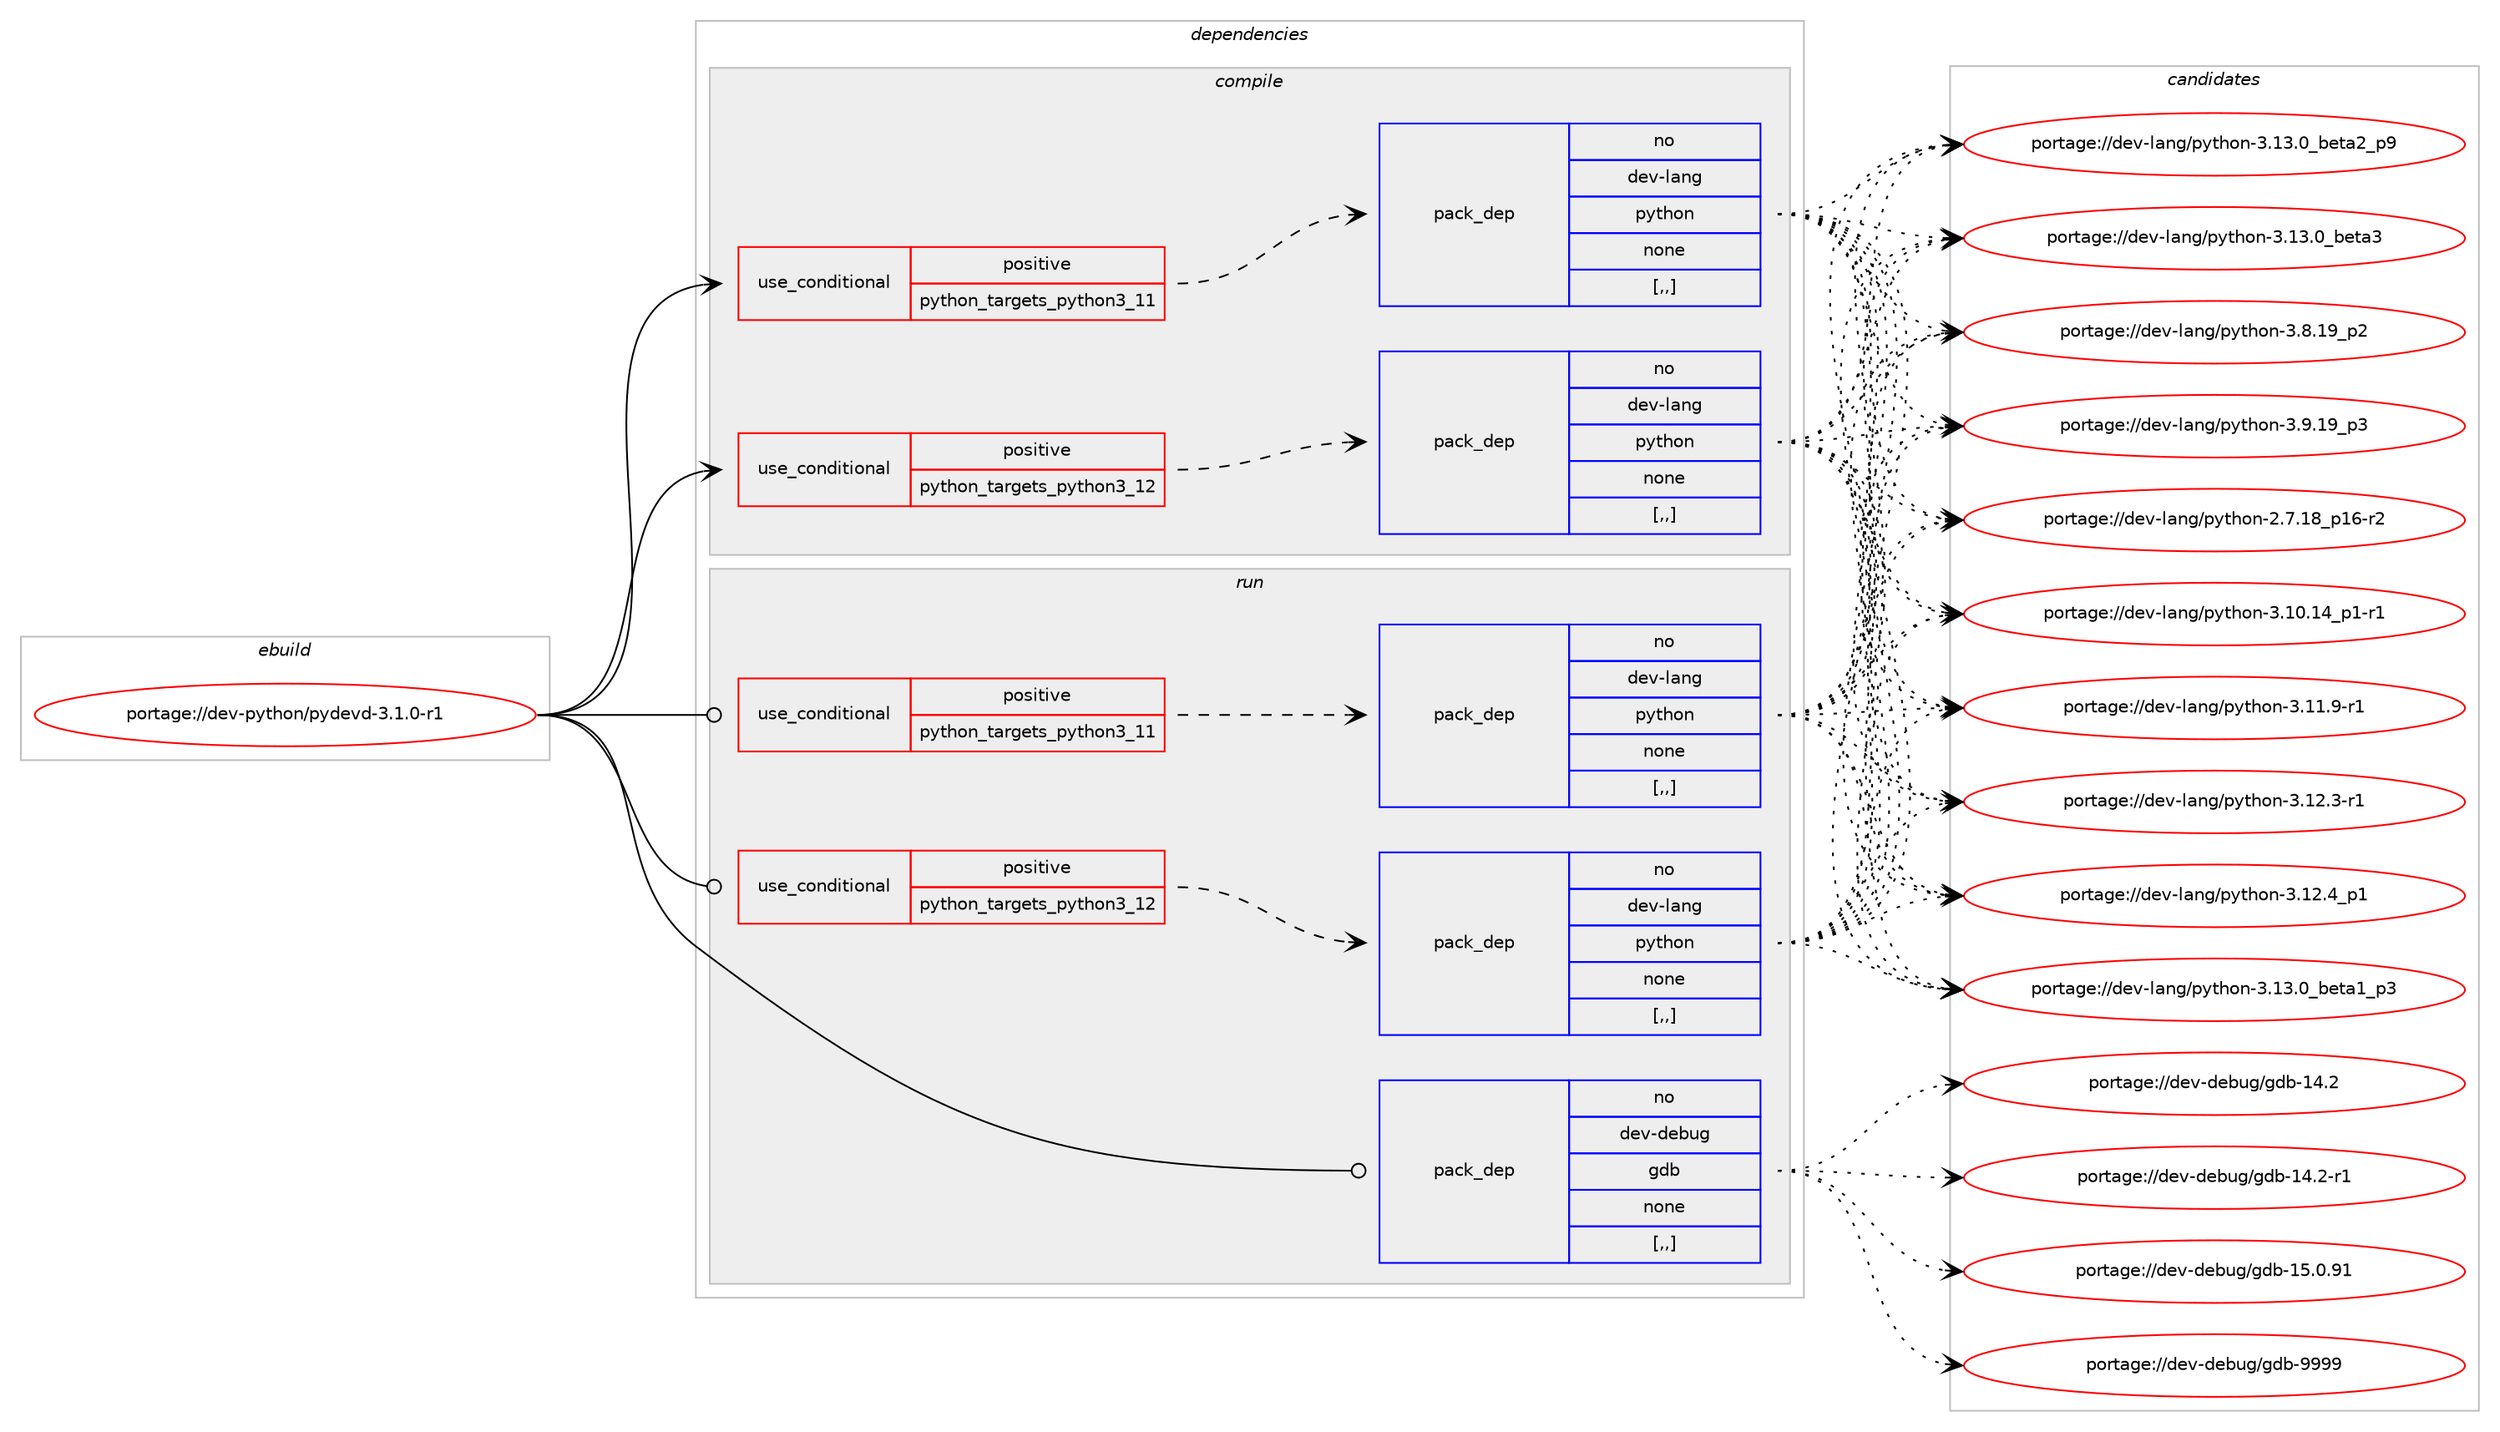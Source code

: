 digraph prolog {

# *************
# Graph options
# *************

newrank=true;
concentrate=true;
compound=true;
graph [rankdir=LR,fontname=Helvetica,fontsize=10,ranksep=1.5];#, ranksep=2.5, nodesep=0.2];
edge  [arrowhead=vee];
node  [fontname=Helvetica,fontsize=10];

# **********
# The ebuild
# **********

subgraph cluster_leftcol {
color=gray;
rank=same;
label=<<i>ebuild</i>>;
id [label="portage://dev-python/pydevd-3.1.0-r1", color=red, width=4, href="../dev-python/pydevd-3.1.0-r1.svg"];
}

# ****************
# The dependencies
# ****************

subgraph cluster_midcol {
color=gray;
label=<<i>dependencies</i>>;
subgraph cluster_compile {
fillcolor="#eeeeee";
style=filled;
label=<<i>compile</i>>;
subgraph cond35680 {
dependency152538 [label=<<TABLE BORDER="0" CELLBORDER="1" CELLSPACING="0" CELLPADDING="4"><TR><TD ROWSPAN="3" CELLPADDING="10">use_conditional</TD></TR><TR><TD>positive</TD></TR><TR><TD>python_targets_python3_11</TD></TR></TABLE>>, shape=none, color=red];
subgraph pack115641 {
dependency152539 [label=<<TABLE BORDER="0" CELLBORDER="1" CELLSPACING="0" CELLPADDING="4" WIDTH="220"><TR><TD ROWSPAN="6" CELLPADDING="30">pack_dep</TD></TR><TR><TD WIDTH="110">no</TD></TR><TR><TD>dev-lang</TD></TR><TR><TD>python</TD></TR><TR><TD>none</TD></TR><TR><TD>[,,]</TD></TR></TABLE>>, shape=none, color=blue];
}
dependency152538:e -> dependency152539:w [weight=20,style="dashed",arrowhead="vee"];
}
id:e -> dependency152538:w [weight=20,style="solid",arrowhead="vee"];
subgraph cond35681 {
dependency152540 [label=<<TABLE BORDER="0" CELLBORDER="1" CELLSPACING="0" CELLPADDING="4"><TR><TD ROWSPAN="3" CELLPADDING="10">use_conditional</TD></TR><TR><TD>positive</TD></TR><TR><TD>python_targets_python3_12</TD></TR></TABLE>>, shape=none, color=red];
subgraph pack115642 {
dependency152541 [label=<<TABLE BORDER="0" CELLBORDER="1" CELLSPACING="0" CELLPADDING="4" WIDTH="220"><TR><TD ROWSPAN="6" CELLPADDING="30">pack_dep</TD></TR><TR><TD WIDTH="110">no</TD></TR><TR><TD>dev-lang</TD></TR><TR><TD>python</TD></TR><TR><TD>none</TD></TR><TR><TD>[,,]</TD></TR></TABLE>>, shape=none, color=blue];
}
dependency152540:e -> dependency152541:w [weight=20,style="dashed",arrowhead="vee"];
}
id:e -> dependency152540:w [weight=20,style="solid",arrowhead="vee"];
}
subgraph cluster_compileandrun {
fillcolor="#eeeeee";
style=filled;
label=<<i>compile and run</i>>;
}
subgraph cluster_run {
fillcolor="#eeeeee";
style=filled;
label=<<i>run</i>>;
subgraph cond35682 {
dependency152542 [label=<<TABLE BORDER="0" CELLBORDER="1" CELLSPACING="0" CELLPADDING="4"><TR><TD ROWSPAN="3" CELLPADDING="10">use_conditional</TD></TR><TR><TD>positive</TD></TR><TR><TD>python_targets_python3_11</TD></TR></TABLE>>, shape=none, color=red];
subgraph pack115643 {
dependency152543 [label=<<TABLE BORDER="0" CELLBORDER="1" CELLSPACING="0" CELLPADDING="4" WIDTH="220"><TR><TD ROWSPAN="6" CELLPADDING="30">pack_dep</TD></TR><TR><TD WIDTH="110">no</TD></TR><TR><TD>dev-lang</TD></TR><TR><TD>python</TD></TR><TR><TD>none</TD></TR><TR><TD>[,,]</TD></TR></TABLE>>, shape=none, color=blue];
}
dependency152542:e -> dependency152543:w [weight=20,style="dashed",arrowhead="vee"];
}
id:e -> dependency152542:w [weight=20,style="solid",arrowhead="odot"];
subgraph cond35683 {
dependency152544 [label=<<TABLE BORDER="0" CELLBORDER="1" CELLSPACING="0" CELLPADDING="4"><TR><TD ROWSPAN="3" CELLPADDING="10">use_conditional</TD></TR><TR><TD>positive</TD></TR><TR><TD>python_targets_python3_12</TD></TR></TABLE>>, shape=none, color=red];
subgraph pack115644 {
dependency152545 [label=<<TABLE BORDER="0" CELLBORDER="1" CELLSPACING="0" CELLPADDING="4" WIDTH="220"><TR><TD ROWSPAN="6" CELLPADDING="30">pack_dep</TD></TR><TR><TD WIDTH="110">no</TD></TR><TR><TD>dev-lang</TD></TR><TR><TD>python</TD></TR><TR><TD>none</TD></TR><TR><TD>[,,]</TD></TR></TABLE>>, shape=none, color=blue];
}
dependency152544:e -> dependency152545:w [weight=20,style="dashed",arrowhead="vee"];
}
id:e -> dependency152544:w [weight=20,style="solid",arrowhead="odot"];
subgraph pack115645 {
dependency152546 [label=<<TABLE BORDER="0" CELLBORDER="1" CELLSPACING="0" CELLPADDING="4" WIDTH="220"><TR><TD ROWSPAN="6" CELLPADDING="30">pack_dep</TD></TR><TR><TD WIDTH="110">no</TD></TR><TR><TD>dev-debug</TD></TR><TR><TD>gdb</TD></TR><TR><TD>none</TD></TR><TR><TD>[,,]</TD></TR></TABLE>>, shape=none, color=blue];
}
id:e -> dependency152546:w [weight=20,style="solid",arrowhead="odot"];
}
}

# **************
# The candidates
# **************

subgraph cluster_choices {
rank=same;
color=gray;
label=<<i>candidates</i>>;

subgraph choice115641 {
color=black;
nodesep=1;
choice100101118451089711010347112121116104111110455046554649569511249544511450 [label="portage://dev-lang/python-2.7.18_p16-r2", color=red, width=4,href="../dev-lang/python-2.7.18_p16-r2.svg"];
choice100101118451089711010347112121116104111110455146494846495295112494511449 [label="portage://dev-lang/python-3.10.14_p1-r1", color=red, width=4,href="../dev-lang/python-3.10.14_p1-r1.svg"];
choice100101118451089711010347112121116104111110455146494946574511449 [label="portage://dev-lang/python-3.11.9-r1", color=red, width=4,href="../dev-lang/python-3.11.9-r1.svg"];
choice100101118451089711010347112121116104111110455146495046514511449 [label="portage://dev-lang/python-3.12.3-r1", color=red, width=4,href="../dev-lang/python-3.12.3-r1.svg"];
choice100101118451089711010347112121116104111110455146495046529511249 [label="portage://dev-lang/python-3.12.4_p1", color=red, width=4,href="../dev-lang/python-3.12.4_p1.svg"];
choice10010111845108971101034711212111610411111045514649514648959810111697499511251 [label="portage://dev-lang/python-3.13.0_beta1_p3", color=red, width=4,href="../dev-lang/python-3.13.0_beta1_p3.svg"];
choice10010111845108971101034711212111610411111045514649514648959810111697509511257 [label="portage://dev-lang/python-3.13.0_beta2_p9", color=red, width=4,href="../dev-lang/python-3.13.0_beta2_p9.svg"];
choice1001011184510897110103471121211161041111104551464951464895981011169751 [label="portage://dev-lang/python-3.13.0_beta3", color=red, width=4,href="../dev-lang/python-3.13.0_beta3.svg"];
choice100101118451089711010347112121116104111110455146564649579511250 [label="portage://dev-lang/python-3.8.19_p2", color=red, width=4,href="../dev-lang/python-3.8.19_p2.svg"];
choice100101118451089711010347112121116104111110455146574649579511251 [label="portage://dev-lang/python-3.9.19_p3", color=red, width=4,href="../dev-lang/python-3.9.19_p3.svg"];
dependency152539:e -> choice100101118451089711010347112121116104111110455046554649569511249544511450:w [style=dotted,weight="100"];
dependency152539:e -> choice100101118451089711010347112121116104111110455146494846495295112494511449:w [style=dotted,weight="100"];
dependency152539:e -> choice100101118451089711010347112121116104111110455146494946574511449:w [style=dotted,weight="100"];
dependency152539:e -> choice100101118451089711010347112121116104111110455146495046514511449:w [style=dotted,weight="100"];
dependency152539:e -> choice100101118451089711010347112121116104111110455146495046529511249:w [style=dotted,weight="100"];
dependency152539:e -> choice10010111845108971101034711212111610411111045514649514648959810111697499511251:w [style=dotted,weight="100"];
dependency152539:e -> choice10010111845108971101034711212111610411111045514649514648959810111697509511257:w [style=dotted,weight="100"];
dependency152539:e -> choice1001011184510897110103471121211161041111104551464951464895981011169751:w [style=dotted,weight="100"];
dependency152539:e -> choice100101118451089711010347112121116104111110455146564649579511250:w [style=dotted,weight="100"];
dependency152539:e -> choice100101118451089711010347112121116104111110455146574649579511251:w [style=dotted,weight="100"];
}
subgraph choice115642 {
color=black;
nodesep=1;
choice100101118451089711010347112121116104111110455046554649569511249544511450 [label="portage://dev-lang/python-2.7.18_p16-r2", color=red, width=4,href="../dev-lang/python-2.7.18_p16-r2.svg"];
choice100101118451089711010347112121116104111110455146494846495295112494511449 [label="portage://dev-lang/python-3.10.14_p1-r1", color=red, width=4,href="../dev-lang/python-3.10.14_p1-r1.svg"];
choice100101118451089711010347112121116104111110455146494946574511449 [label="portage://dev-lang/python-3.11.9-r1", color=red, width=4,href="../dev-lang/python-3.11.9-r1.svg"];
choice100101118451089711010347112121116104111110455146495046514511449 [label="portage://dev-lang/python-3.12.3-r1", color=red, width=4,href="../dev-lang/python-3.12.3-r1.svg"];
choice100101118451089711010347112121116104111110455146495046529511249 [label="portage://dev-lang/python-3.12.4_p1", color=red, width=4,href="../dev-lang/python-3.12.4_p1.svg"];
choice10010111845108971101034711212111610411111045514649514648959810111697499511251 [label="portage://dev-lang/python-3.13.0_beta1_p3", color=red, width=4,href="../dev-lang/python-3.13.0_beta1_p3.svg"];
choice10010111845108971101034711212111610411111045514649514648959810111697509511257 [label="portage://dev-lang/python-3.13.0_beta2_p9", color=red, width=4,href="../dev-lang/python-3.13.0_beta2_p9.svg"];
choice1001011184510897110103471121211161041111104551464951464895981011169751 [label="portage://dev-lang/python-3.13.0_beta3", color=red, width=4,href="../dev-lang/python-3.13.0_beta3.svg"];
choice100101118451089711010347112121116104111110455146564649579511250 [label="portage://dev-lang/python-3.8.19_p2", color=red, width=4,href="../dev-lang/python-3.8.19_p2.svg"];
choice100101118451089711010347112121116104111110455146574649579511251 [label="portage://dev-lang/python-3.9.19_p3", color=red, width=4,href="../dev-lang/python-3.9.19_p3.svg"];
dependency152541:e -> choice100101118451089711010347112121116104111110455046554649569511249544511450:w [style=dotted,weight="100"];
dependency152541:e -> choice100101118451089711010347112121116104111110455146494846495295112494511449:w [style=dotted,weight="100"];
dependency152541:e -> choice100101118451089711010347112121116104111110455146494946574511449:w [style=dotted,weight="100"];
dependency152541:e -> choice100101118451089711010347112121116104111110455146495046514511449:w [style=dotted,weight="100"];
dependency152541:e -> choice100101118451089711010347112121116104111110455146495046529511249:w [style=dotted,weight="100"];
dependency152541:e -> choice10010111845108971101034711212111610411111045514649514648959810111697499511251:w [style=dotted,weight="100"];
dependency152541:e -> choice10010111845108971101034711212111610411111045514649514648959810111697509511257:w [style=dotted,weight="100"];
dependency152541:e -> choice1001011184510897110103471121211161041111104551464951464895981011169751:w [style=dotted,weight="100"];
dependency152541:e -> choice100101118451089711010347112121116104111110455146564649579511250:w [style=dotted,weight="100"];
dependency152541:e -> choice100101118451089711010347112121116104111110455146574649579511251:w [style=dotted,weight="100"];
}
subgraph choice115643 {
color=black;
nodesep=1;
choice100101118451089711010347112121116104111110455046554649569511249544511450 [label="portage://dev-lang/python-2.7.18_p16-r2", color=red, width=4,href="../dev-lang/python-2.7.18_p16-r2.svg"];
choice100101118451089711010347112121116104111110455146494846495295112494511449 [label="portage://dev-lang/python-3.10.14_p1-r1", color=red, width=4,href="../dev-lang/python-3.10.14_p1-r1.svg"];
choice100101118451089711010347112121116104111110455146494946574511449 [label="portage://dev-lang/python-3.11.9-r1", color=red, width=4,href="../dev-lang/python-3.11.9-r1.svg"];
choice100101118451089711010347112121116104111110455146495046514511449 [label="portage://dev-lang/python-3.12.3-r1", color=red, width=4,href="../dev-lang/python-3.12.3-r1.svg"];
choice100101118451089711010347112121116104111110455146495046529511249 [label="portage://dev-lang/python-3.12.4_p1", color=red, width=4,href="../dev-lang/python-3.12.4_p1.svg"];
choice10010111845108971101034711212111610411111045514649514648959810111697499511251 [label="portage://dev-lang/python-3.13.0_beta1_p3", color=red, width=4,href="../dev-lang/python-3.13.0_beta1_p3.svg"];
choice10010111845108971101034711212111610411111045514649514648959810111697509511257 [label="portage://dev-lang/python-3.13.0_beta2_p9", color=red, width=4,href="../dev-lang/python-3.13.0_beta2_p9.svg"];
choice1001011184510897110103471121211161041111104551464951464895981011169751 [label="portage://dev-lang/python-3.13.0_beta3", color=red, width=4,href="../dev-lang/python-3.13.0_beta3.svg"];
choice100101118451089711010347112121116104111110455146564649579511250 [label="portage://dev-lang/python-3.8.19_p2", color=red, width=4,href="../dev-lang/python-3.8.19_p2.svg"];
choice100101118451089711010347112121116104111110455146574649579511251 [label="portage://dev-lang/python-3.9.19_p3", color=red, width=4,href="../dev-lang/python-3.9.19_p3.svg"];
dependency152543:e -> choice100101118451089711010347112121116104111110455046554649569511249544511450:w [style=dotted,weight="100"];
dependency152543:e -> choice100101118451089711010347112121116104111110455146494846495295112494511449:w [style=dotted,weight="100"];
dependency152543:e -> choice100101118451089711010347112121116104111110455146494946574511449:w [style=dotted,weight="100"];
dependency152543:e -> choice100101118451089711010347112121116104111110455146495046514511449:w [style=dotted,weight="100"];
dependency152543:e -> choice100101118451089711010347112121116104111110455146495046529511249:w [style=dotted,weight="100"];
dependency152543:e -> choice10010111845108971101034711212111610411111045514649514648959810111697499511251:w [style=dotted,weight="100"];
dependency152543:e -> choice10010111845108971101034711212111610411111045514649514648959810111697509511257:w [style=dotted,weight="100"];
dependency152543:e -> choice1001011184510897110103471121211161041111104551464951464895981011169751:w [style=dotted,weight="100"];
dependency152543:e -> choice100101118451089711010347112121116104111110455146564649579511250:w [style=dotted,weight="100"];
dependency152543:e -> choice100101118451089711010347112121116104111110455146574649579511251:w [style=dotted,weight="100"];
}
subgraph choice115644 {
color=black;
nodesep=1;
choice100101118451089711010347112121116104111110455046554649569511249544511450 [label="portage://dev-lang/python-2.7.18_p16-r2", color=red, width=4,href="../dev-lang/python-2.7.18_p16-r2.svg"];
choice100101118451089711010347112121116104111110455146494846495295112494511449 [label="portage://dev-lang/python-3.10.14_p1-r1", color=red, width=4,href="../dev-lang/python-3.10.14_p1-r1.svg"];
choice100101118451089711010347112121116104111110455146494946574511449 [label="portage://dev-lang/python-3.11.9-r1", color=red, width=4,href="../dev-lang/python-3.11.9-r1.svg"];
choice100101118451089711010347112121116104111110455146495046514511449 [label="portage://dev-lang/python-3.12.3-r1", color=red, width=4,href="../dev-lang/python-3.12.3-r1.svg"];
choice100101118451089711010347112121116104111110455146495046529511249 [label="portage://dev-lang/python-3.12.4_p1", color=red, width=4,href="../dev-lang/python-3.12.4_p1.svg"];
choice10010111845108971101034711212111610411111045514649514648959810111697499511251 [label="portage://dev-lang/python-3.13.0_beta1_p3", color=red, width=4,href="../dev-lang/python-3.13.0_beta1_p3.svg"];
choice10010111845108971101034711212111610411111045514649514648959810111697509511257 [label="portage://dev-lang/python-3.13.0_beta2_p9", color=red, width=4,href="../dev-lang/python-3.13.0_beta2_p9.svg"];
choice1001011184510897110103471121211161041111104551464951464895981011169751 [label="portage://dev-lang/python-3.13.0_beta3", color=red, width=4,href="../dev-lang/python-3.13.0_beta3.svg"];
choice100101118451089711010347112121116104111110455146564649579511250 [label="portage://dev-lang/python-3.8.19_p2", color=red, width=4,href="../dev-lang/python-3.8.19_p2.svg"];
choice100101118451089711010347112121116104111110455146574649579511251 [label="portage://dev-lang/python-3.9.19_p3", color=red, width=4,href="../dev-lang/python-3.9.19_p3.svg"];
dependency152545:e -> choice100101118451089711010347112121116104111110455046554649569511249544511450:w [style=dotted,weight="100"];
dependency152545:e -> choice100101118451089711010347112121116104111110455146494846495295112494511449:w [style=dotted,weight="100"];
dependency152545:e -> choice100101118451089711010347112121116104111110455146494946574511449:w [style=dotted,weight="100"];
dependency152545:e -> choice100101118451089711010347112121116104111110455146495046514511449:w [style=dotted,weight="100"];
dependency152545:e -> choice100101118451089711010347112121116104111110455146495046529511249:w [style=dotted,weight="100"];
dependency152545:e -> choice10010111845108971101034711212111610411111045514649514648959810111697499511251:w [style=dotted,weight="100"];
dependency152545:e -> choice10010111845108971101034711212111610411111045514649514648959810111697509511257:w [style=dotted,weight="100"];
dependency152545:e -> choice1001011184510897110103471121211161041111104551464951464895981011169751:w [style=dotted,weight="100"];
dependency152545:e -> choice100101118451089711010347112121116104111110455146564649579511250:w [style=dotted,weight="100"];
dependency152545:e -> choice100101118451089711010347112121116104111110455146574649579511251:w [style=dotted,weight="100"];
}
subgraph choice115645 {
color=black;
nodesep=1;
choice100101118451001019811710347103100984549524650 [label="portage://dev-debug/gdb-14.2", color=red, width=4,href="../dev-debug/gdb-14.2.svg"];
choice1001011184510010198117103471031009845495246504511449 [label="portage://dev-debug/gdb-14.2-r1", color=red, width=4,href="../dev-debug/gdb-14.2-r1.svg"];
choice100101118451001019811710347103100984549534648465749 [label="portage://dev-debug/gdb-15.0.91", color=red, width=4,href="../dev-debug/gdb-15.0.91.svg"];
choice100101118451001019811710347103100984557575757 [label="portage://dev-debug/gdb-9999", color=red, width=4,href="../dev-debug/gdb-9999.svg"];
dependency152546:e -> choice100101118451001019811710347103100984549524650:w [style=dotted,weight="100"];
dependency152546:e -> choice1001011184510010198117103471031009845495246504511449:w [style=dotted,weight="100"];
dependency152546:e -> choice100101118451001019811710347103100984549534648465749:w [style=dotted,weight="100"];
dependency152546:e -> choice100101118451001019811710347103100984557575757:w [style=dotted,weight="100"];
}
}

}
